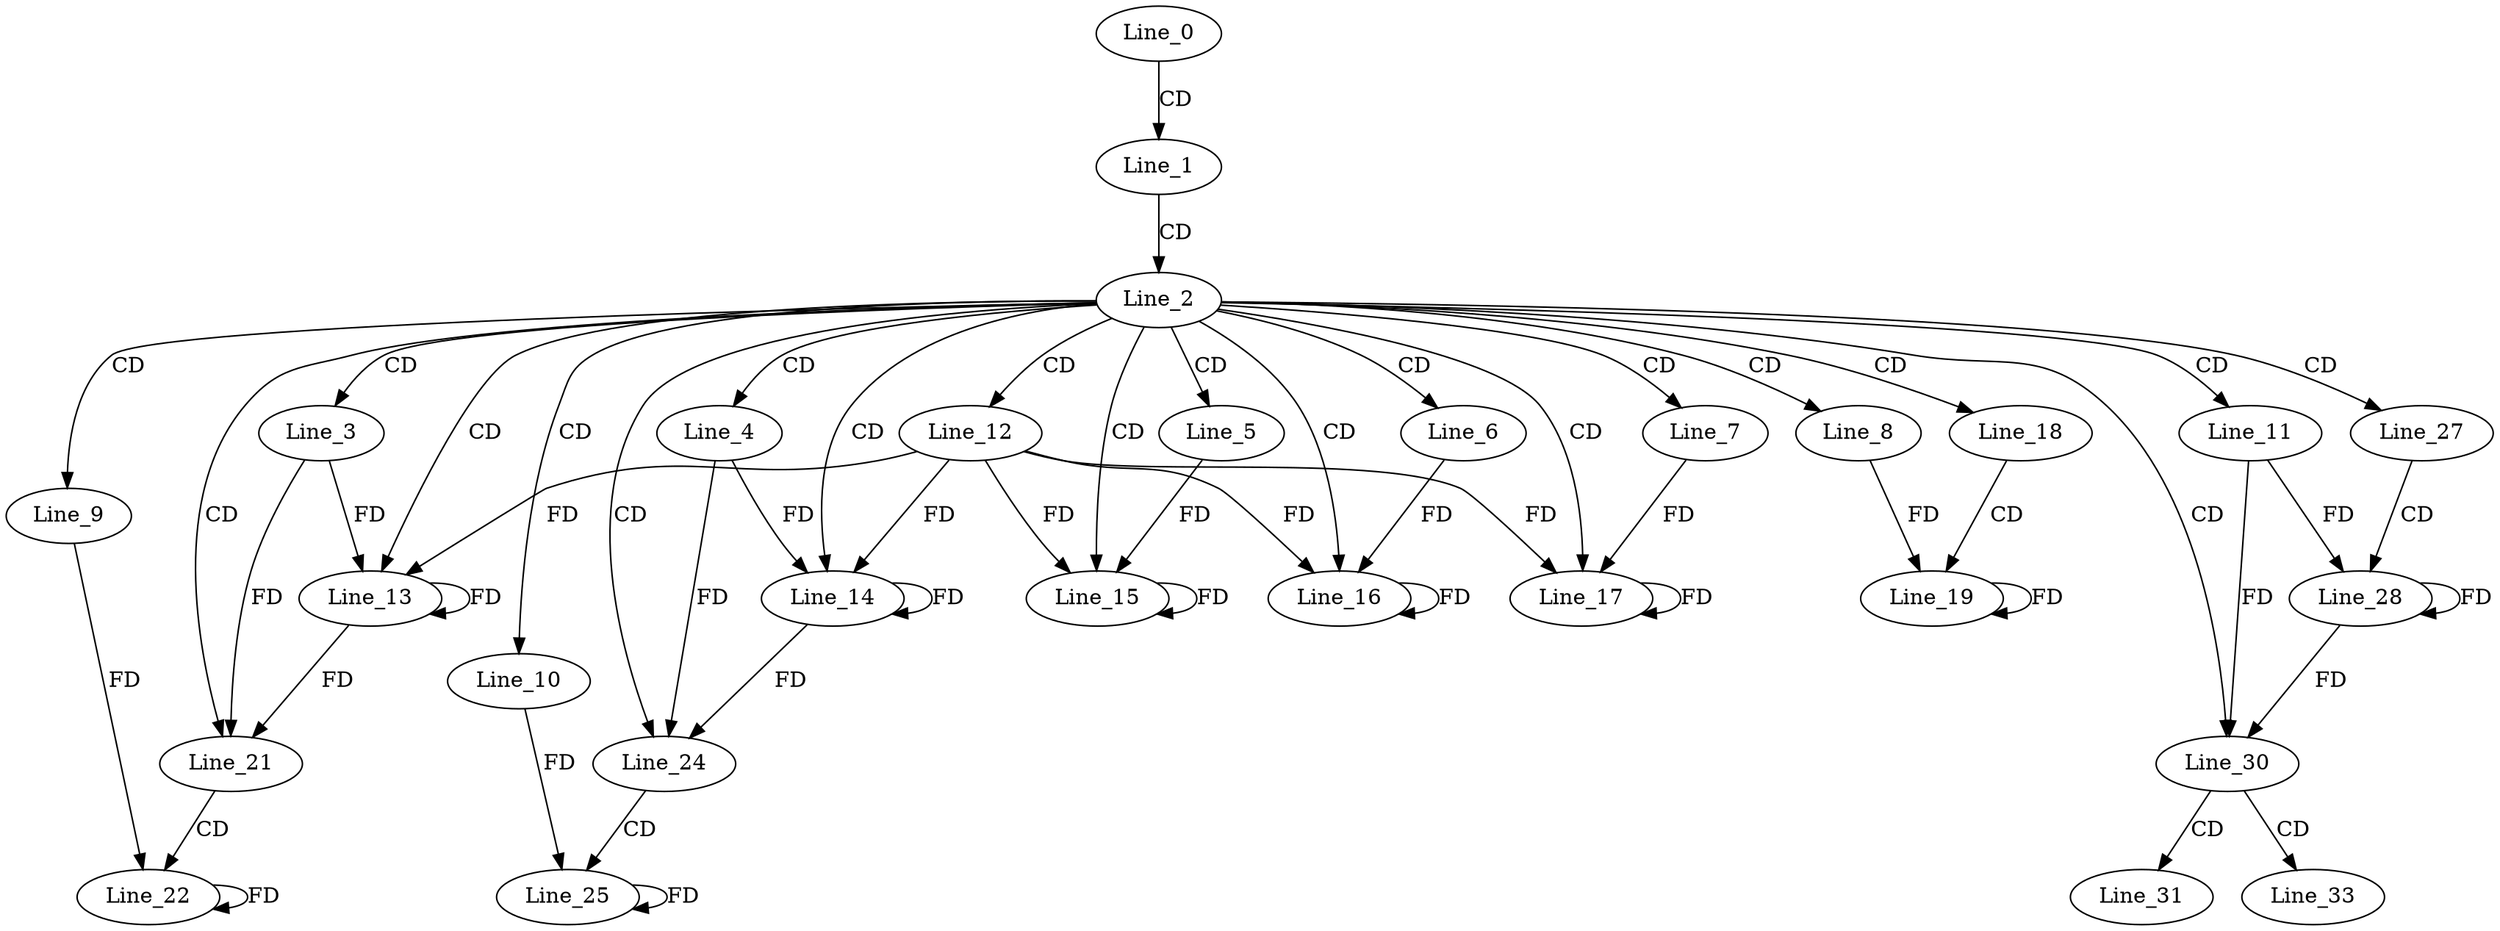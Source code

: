 digraph G {
  Line_0;
  Line_1;
  Line_2;
  Line_3;
  Line_4;
  Line_5;
  Line_6;
  Line_7;
  Line_8;
  Line_9;
  Line_10;
  Line_11;
  Line_12;
  Line_13;
  Line_13;
  Line_13;
  Line_14;
  Line_14;
  Line_14;
  Line_15;
  Line_15;
  Line_15;
  Line_16;
  Line_16;
  Line_16;
  Line_17;
  Line_17;
  Line_17;
  Line_18;
  Line_19;
  Line_21;
  Line_22;
  Line_24;
  Line_25;
  Line_27;
  Line_28;
  Line_30;
  Line_31;
  Line_33;
  Line_0 -> Line_1 [ label="CD" ];
  Line_1 -> Line_2 [ label="CD" ];
  Line_2 -> Line_3 [ label="CD" ];
  Line_2 -> Line_4 [ label="CD" ];
  Line_2 -> Line_5 [ label="CD" ];
  Line_2 -> Line_6 [ label="CD" ];
  Line_2 -> Line_7 [ label="CD" ];
  Line_2 -> Line_8 [ label="CD" ];
  Line_2 -> Line_9 [ label="CD" ];
  Line_2 -> Line_10 [ label="CD" ];
  Line_2 -> Line_11 [ label="CD" ];
  Line_2 -> Line_12 [ label="CD" ];
  Line_2 -> Line_13 [ label="CD" ];
  Line_3 -> Line_13 [ label="FD" ];
  Line_13 -> Line_13 [ label="FD" ];
  Line_12 -> Line_13 [ label="FD" ];
  Line_2 -> Line_14 [ label="CD" ];
  Line_4 -> Line_14 [ label="FD" ];
  Line_14 -> Line_14 [ label="FD" ];
  Line_12 -> Line_14 [ label="FD" ];
  Line_2 -> Line_15 [ label="CD" ];
  Line_5 -> Line_15 [ label="FD" ];
  Line_15 -> Line_15 [ label="FD" ];
  Line_12 -> Line_15 [ label="FD" ];
  Line_2 -> Line_16 [ label="CD" ];
  Line_6 -> Line_16 [ label="FD" ];
  Line_16 -> Line_16 [ label="FD" ];
  Line_12 -> Line_16 [ label="FD" ];
  Line_2 -> Line_17 [ label="CD" ];
  Line_7 -> Line_17 [ label="FD" ];
  Line_17 -> Line_17 [ label="FD" ];
  Line_12 -> Line_17 [ label="FD" ];
  Line_2 -> Line_18 [ label="CD" ];
  Line_18 -> Line_19 [ label="CD" ];
  Line_8 -> Line_19 [ label="FD" ];
  Line_19 -> Line_19 [ label="FD" ];
  Line_2 -> Line_21 [ label="CD" ];
  Line_3 -> Line_21 [ label="FD" ];
  Line_13 -> Line_21 [ label="FD" ];
  Line_21 -> Line_22 [ label="CD" ];
  Line_9 -> Line_22 [ label="FD" ];
  Line_22 -> Line_22 [ label="FD" ];
  Line_2 -> Line_24 [ label="CD" ];
  Line_4 -> Line_24 [ label="FD" ];
  Line_14 -> Line_24 [ label="FD" ];
  Line_24 -> Line_25 [ label="CD" ];
  Line_10 -> Line_25 [ label="FD" ];
  Line_25 -> Line_25 [ label="FD" ];
  Line_2 -> Line_27 [ label="CD" ];
  Line_27 -> Line_28 [ label="CD" ];
  Line_11 -> Line_28 [ label="FD" ];
  Line_28 -> Line_28 [ label="FD" ];
  Line_2 -> Line_30 [ label="CD" ];
  Line_11 -> Line_30 [ label="FD" ];
  Line_28 -> Line_30 [ label="FD" ];
  Line_30 -> Line_31 [ label="CD" ];
  Line_30 -> Line_33 [ label="CD" ];
}
